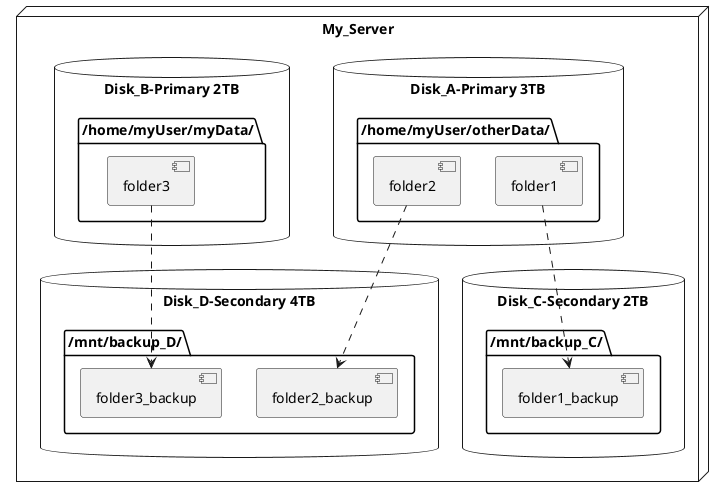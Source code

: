 
@startuml fourDisk-scenario

node My_Server {
    database "Disk_A-Primary 3TB" {
        folder "/home/myUser/otherData/" { 
        [folder1]
        [folder2]
        }
  
    }
    database "Disk_B-Primary 2TB" {
        folder "/home/myUser/myData/" { 
        [folder3]
        }
  
    }
    database "Disk_C-Secondary 2TB" {
        folder "/mnt/backup_C/" {
            [folder1_backup]
        }
    }
    database "Disk_D-Secondary 4TB" {
        folder "/mnt/backup_D/" {
            [folder2_backup]
            [folder3_backup]
        }
    }
}
folder1 ..> folder1_backup
folder2 ..> folder2_backup
folder3 ..> folder3_backup

@enduml
